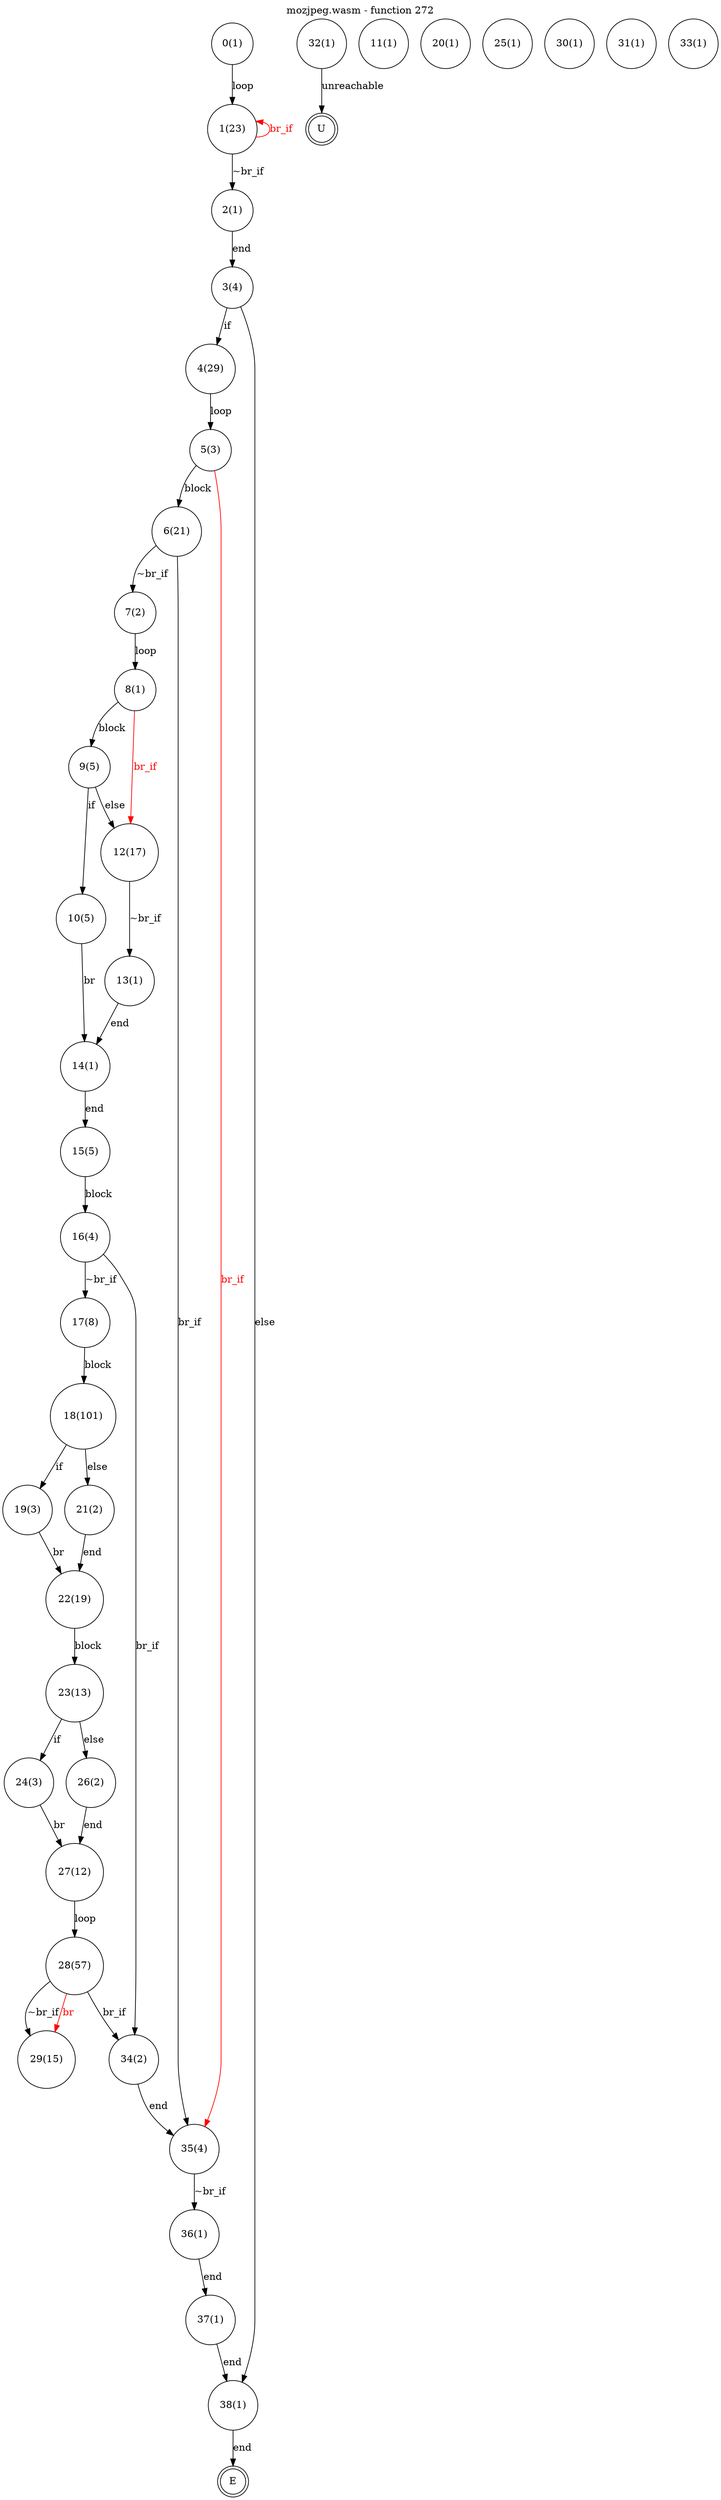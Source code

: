 digraph finite_state_machine {
    label = "mozjpeg.wasm - function 272"
    labelloc =  t
    labelfontsize = 16
    labelfontcolor = black
    labelfontname = "Helvetica"
    node [shape = doublecircle]; E U ;
node [shape=circle, fontcolor=black, style="", label="0(1)"]0
node [shape=circle, fontcolor=black, style="", label="1(23)"]1
node [shape=circle, fontcolor=black, style="", label="2(1)"]2
node [shape=circle, fontcolor=black, style="", label="3(4)"]3
node [shape=circle, fontcolor=black, style="", label="4(29)"]4
node [shape=circle, fontcolor=black, style="", label="5(3)"]5
node [shape=circle, fontcolor=black, style="", label="6(21)"]6
node [shape=circle, fontcolor=black, style="", label="7(2)"]7
node [shape=circle, fontcolor=black, style="", label="8(1)"]8
node [shape=circle, fontcolor=black, style="", label="9(5)"]9
node [shape=circle, fontcolor=black, style="", label="10(5)"]10
node [shape=circle, fontcolor=black, style="", label="11(1)"]11
node [shape=circle, fontcolor=black, style="", label="12(17)"]12
node [shape=circle, fontcolor=black, style="", label="13(1)"]13
node [shape=circle, fontcolor=black, style="", label="14(1)"]14
node [shape=circle, fontcolor=black, style="", label="15(5)"]15
node [shape=circle, fontcolor=black, style="", label="16(4)"]16
node [shape=circle, fontcolor=black, style="", label="17(8)"]17
node [shape=circle, fontcolor=black, style="", label="18(101)"]18
node [shape=circle, fontcolor=black, style="", label="19(3)"]19
node [shape=circle, fontcolor=black, style="", label="20(1)"]20
node [shape=circle, fontcolor=black, style="", label="21(2)"]21
node [shape=circle, fontcolor=black, style="", label="22(19)"]22
node [shape=circle, fontcolor=black, style="", label="23(13)"]23
node [shape=circle, fontcolor=black, style="", label="24(3)"]24
node [shape=circle, fontcolor=black, style="", label="25(1)"]25
node [shape=circle, fontcolor=black, style="", label="26(2)"]26
node [shape=circle, fontcolor=black, style="", label="27(12)"]27
node [shape=circle, fontcolor=black, style="", label="28(57)"]28
node [shape=circle, fontcolor=black, style="", label="29(15)"]29
node [shape=circle, fontcolor=black, style="", label="30(1)"]30
node [shape=circle, fontcolor=black, style="", label="31(1)"]31
node [shape=circle, fontcolor=black, style="", label="32(1)"]32
node [shape=circle, fontcolor=black, style="", label="33(1)"]33
node [shape=circle, fontcolor=black, style="", label="34(2)"]34
node [shape=circle, fontcolor=black, style="", label="35(4)"]35
node [shape=circle, fontcolor=black, style="", label="36(1)"]36
node [shape=circle, fontcolor=black, style="", label="37(1)"]37
node [shape=circle, fontcolor=black, style="", label="38(1)"]38
node [shape=circle, fontcolor=black, style="", label="E"]E
node [shape=circle, fontcolor=black, style="", label="U"]U
    0 -> 1[label="loop"];
    1 -> 2[label="~br_if"];
    1 -> 1[color="red" dir=back fontcolor="red" label="br_if"];
    2 -> 3[label="end"];
    3 -> 4[label="if"];
    3 -> 38[label="else"];
    4 -> 5[label="loop"];
    5 -> 6[label="block"];
    6 -> 7[label="~br_if"];
    6 -> 35[label="br_if"];
    7 -> 8[label="loop"];
    8 -> 9[label="block"];
    9 -> 10[label="if"];
    9 -> 12[label="else"];
    10 -> 14[label="br"];
    12 -> 13[label="~br_if"];
    12 -> 8[color="red" dir=back fontcolor="red" label="br_if"];
    13 -> 14[label="end"];
    14 -> 15[label="end"];
    15 -> 16[label="block"];
    16 -> 17[label="~br_if"];
    16 -> 34[label="br_if"];
    17 -> 18[label="block"];
    18 -> 19[label="if"];
    18 -> 21[label="else"];
    19 -> 22[label="br"];
    21 -> 22[label="end"];
    22 -> 23[label="block"];
    23 -> 24[label="if"];
    23 -> 26[label="else"];
    24 -> 27[label="br"];
    26 -> 27[label="end"];
    27 -> 28[label="loop"];
    28 -> 29[label="~br_if"];
    28 -> 34[label="br_if"];
    29 -> 28[color="red" dir=back fontcolor="red" label="br"];
    32 -> U[label="unreachable"];
    34 -> 35[label="end"];
    35 -> 36[label="~br_if"];
    35 -> 5[color="red" dir=back fontcolor="red" label="br_if"];
    36 -> 37[label="end"];
    37 -> 38[label="end"];
    38 -> E[label="end"];
}
